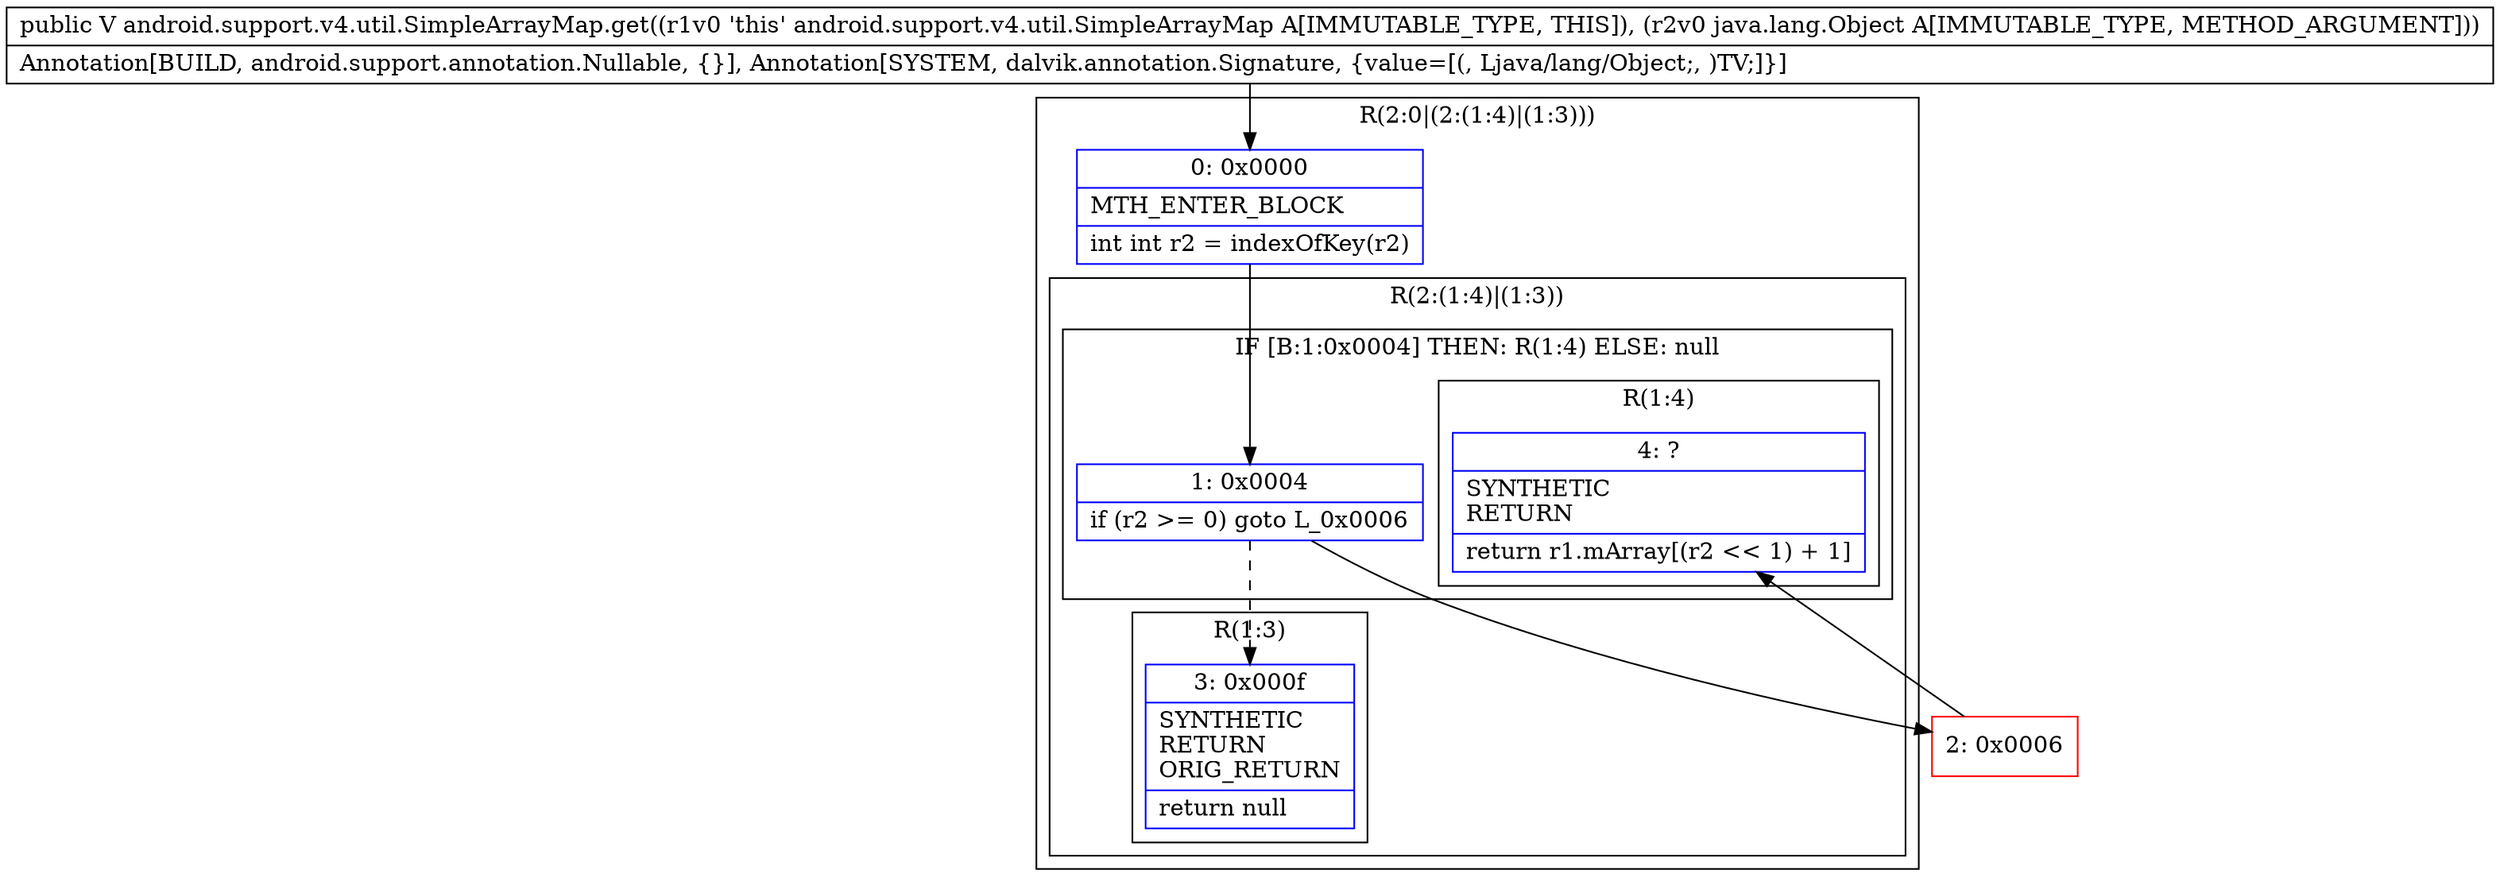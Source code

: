 digraph "CFG forandroid.support.v4.util.SimpleArrayMap.get(Ljava\/lang\/Object;)Ljava\/lang\/Object;" {
subgraph cluster_Region_2089563939 {
label = "R(2:0|(2:(1:4)|(1:3)))";
node [shape=record,color=blue];
Node_0 [shape=record,label="{0\:\ 0x0000|MTH_ENTER_BLOCK\l|int int r2 = indexOfKey(r2)\l}"];
subgraph cluster_Region_1842907527 {
label = "R(2:(1:4)|(1:3))";
node [shape=record,color=blue];
subgraph cluster_IfRegion_82307723 {
label = "IF [B:1:0x0004] THEN: R(1:4) ELSE: null";
node [shape=record,color=blue];
Node_1 [shape=record,label="{1\:\ 0x0004|if (r2 \>= 0) goto L_0x0006\l}"];
subgraph cluster_Region_34547912 {
label = "R(1:4)";
node [shape=record,color=blue];
Node_4 [shape=record,label="{4\:\ ?|SYNTHETIC\lRETURN\l|return r1.mArray[(r2 \<\< 1) + 1]\l}"];
}
}
subgraph cluster_Region_1688579149 {
label = "R(1:3)";
node [shape=record,color=blue];
Node_3 [shape=record,label="{3\:\ 0x000f|SYNTHETIC\lRETURN\lORIG_RETURN\l|return null\l}"];
}
}
}
Node_2 [shape=record,color=red,label="{2\:\ 0x0006}"];
MethodNode[shape=record,label="{public V android.support.v4.util.SimpleArrayMap.get((r1v0 'this' android.support.v4.util.SimpleArrayMap A[IMMUTABLE_TYPE, THIS]), (r2v0 java.lang.Object A[IMMUTABLE_TYPE, METHOD_ARGUMENT]))  | Annotation[BUILD, android.support.annotation.Nullable, \{\}], Annotation[SYSTEM, dalvik.annotation.Signature, \{value=[(, Ljava\/lang\/Object;, )TV;]\}]\l}"];
MethodNode -> Node_0;
Node_0 -> Node_1;
Node_1 -> Node_2;
Node_1 -> Node_3[style=dashed];
Node_2 -> Node_4;
}

